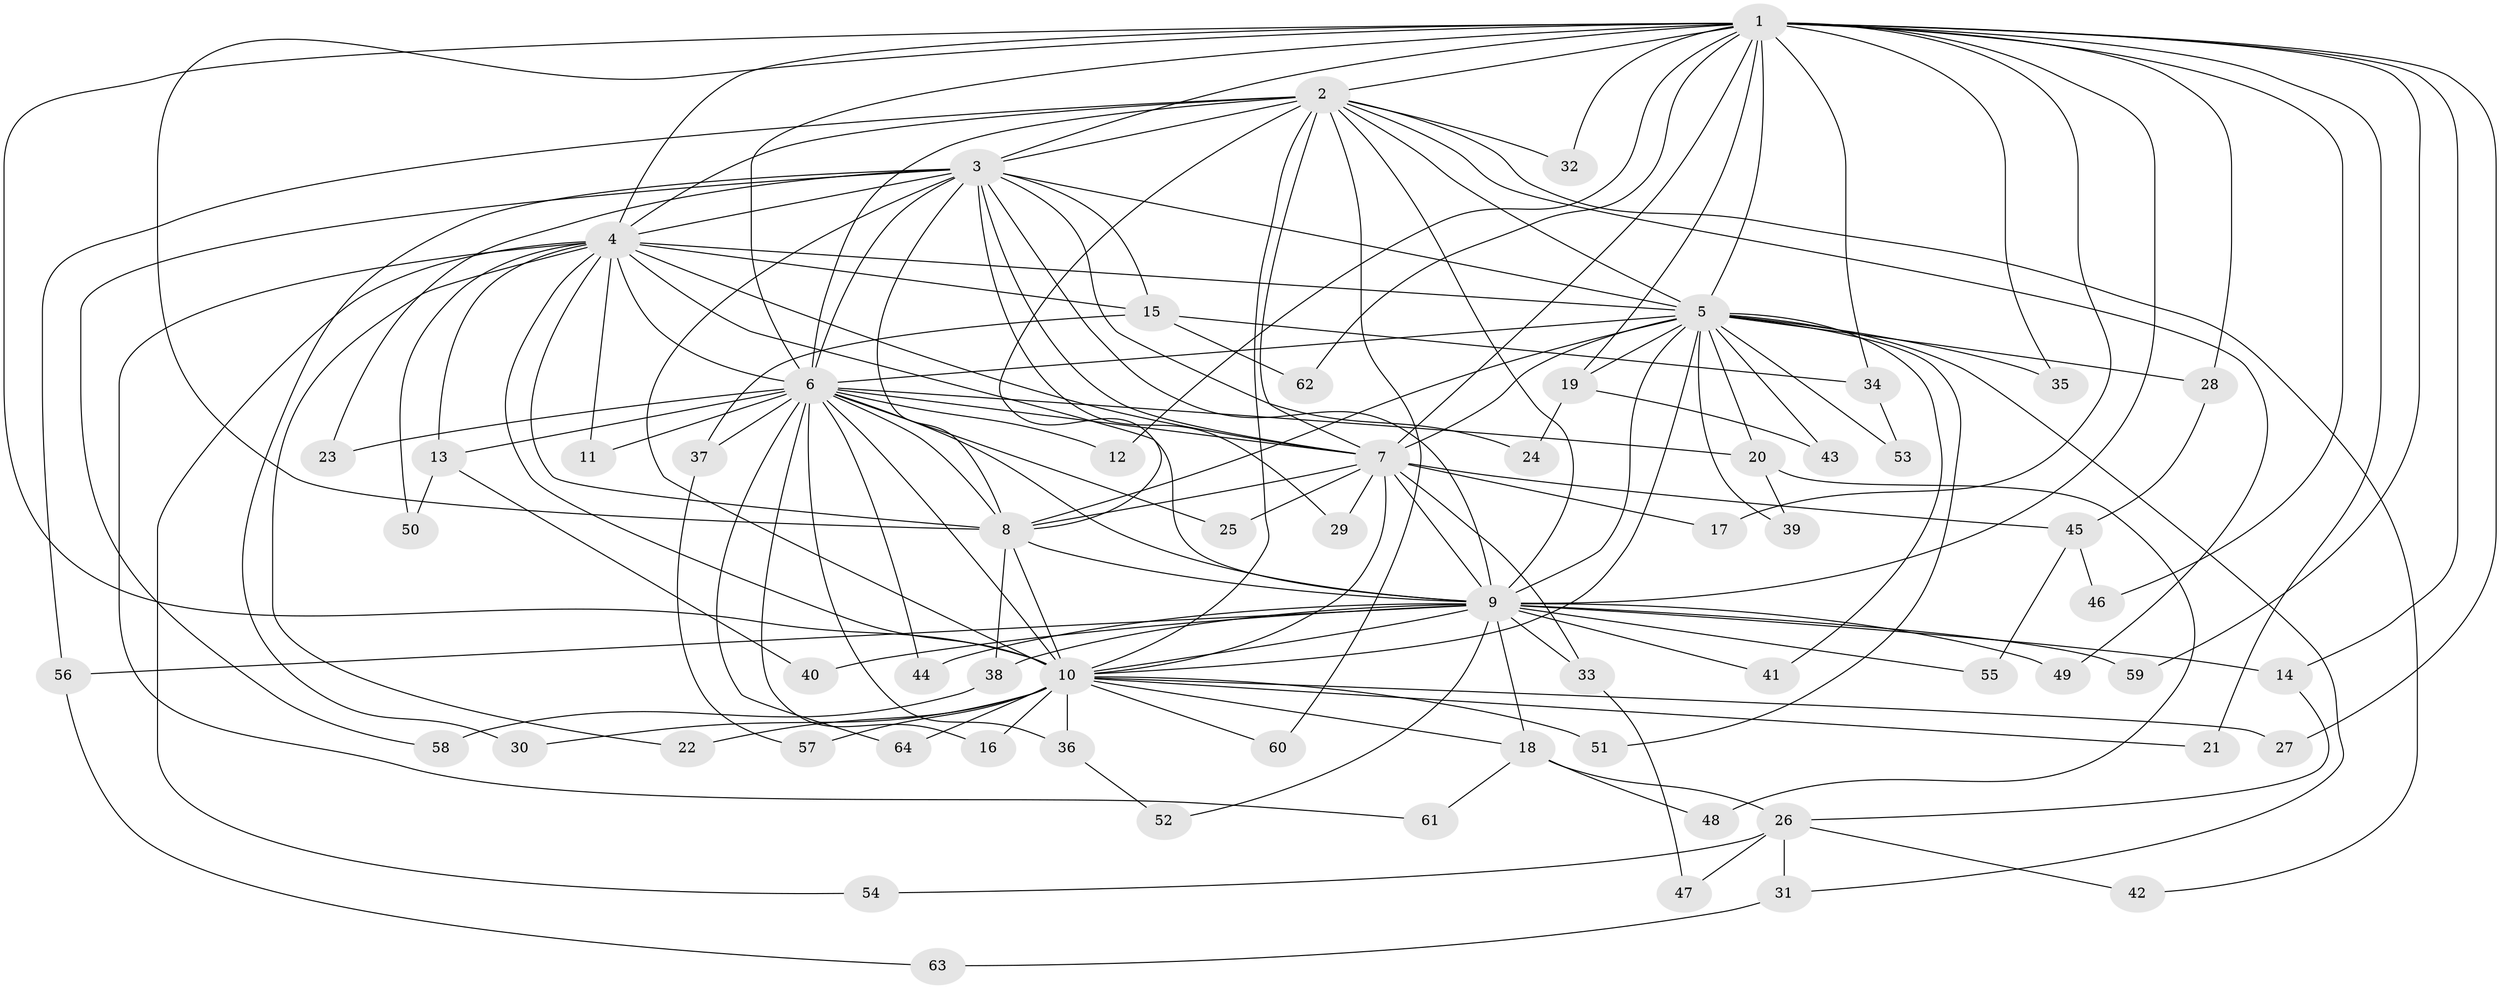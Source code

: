 // Generated by graph-tools (version 1.1) at 2025/46/03/09/25 04:46:14]
// undirected, 64 vertices, 153 edges
graph export_dot {
graph [start="1"]
  node [color=gray90,style=filled];
  1;
  2;
  3;
  4;
  5;
  6;
  7;
  8;
  9;
  10;
  11;
  12;
  13;
  14;
  15;
  16;
  17;
  18;
  19;
  20;
  21;
  22;
  23;
  24;
  25;
  26;
  27;
  28;
  29;
  30;
  31;
  32;
  33;
  34;
  35;
  36;
  37;
  38;
  39;
  40;
  41;
  42;
  43;
  44;
  45;
  46;
  47;
  48;
  49;
  50;
  51;
  52;
  53;
  54;
  55;
  56;
  57;
  58;
  59;
  60;
  61;
  62;
  63;
  64;
  1 -- 2;
  1 -- 3;
  1 -- 4;
  1 -- 5;
  1 -- 6;
  1 -- 7;
  1 -- 8;
  1 -- 9;
  1 -- 10;
  1 -- 12;
  1 -- 14;
  1 -- 17;
  1 -- 19;
  1 -- 21;
  1 -- 27;
  1 -- 28;
  1 -- 32;
  1 -- 34;
  1 -- 35;
  1 -- 46;
  1 -- 59;
  1 -- 62;
  2 -- 3;
  2 -- 4;
  2 -- 5;
  2 -- 6;
  2 -- 7;
  2 -- 8;
  2 -- 9;
  2 -- 10;
  2 -- 32;
  2 -- 42;
  2 -- 49;
  2 -- 56;
  2 -- 60;
  3 -- 4;
  3 -- 5;
  3 -- 6;
  3 -- 7;
  3 -- 8;
  3 -- 9;
  3 -- 10;
  3 -- 15;
  3 -- 23;
  3 -- 24;
  3 -- 29;
  3 -- 30;
  3 -- 58;
  4 -- 5;
  4 -- 6;
  4 -- 7;
  4 -- 8;
  4 -- 9;
  4 -- 10;
  4 -- 11;
  4 -- 13;
  4 -- 15;
  4 -- 22;
  4 -- 50;
  4 -- 54;
  4 -- 61;
  5 -- 6;
  5 -- 7;
  5 -- 8;
  5 -- 9;
  5 -- 10;
  5 -- 19;
  5 -- 20;
  5 -- 28;
  5 -- 31;
  5 -- 35;
  5 -- 39;
  5 -- 41;
  5 -- 43;
  5 -- 51;
  5 -- 53;
  6 -- 7;
  6 -- 8;
  6 -- 9;
  6 -- 10;
  6 -- 11;
  6 -- 12;
  6 -- 13;
  6 -- 16;
  6 -- 20;
  6 -- 23;
  6 -- 25;
  6 -- 36;
  6 -- 37;
  6 -- 44;
  6 -- 64;
  7 -- 8;
  7 -- 9;
  7 -- 10;
  7 -- 17;
  7 -- 25;
  7 -- 29;
  7 -- 33;
  7 -- 45;
  8 -- 9;
  8 -- 10;
  8 -- 38;
  9 -- 10;
  9 -- 14;
  9 -- 18;
  9 -- 33;
  9 -- 38;
  9 -- 40;
  9 -- 41;
  9 -- 44;
  9 -- 49;
  9 -- 52;
  9 -- 55;
  9 -- 56;
  9 -- 59;
  10 -- 16;
  10 -- 18;
  10 -- 21;
  10 -- 22;
  10 -- 27;
  10 -- 30;
  10 -- 36;
  10 -- 51;
  10 -- 57;
  10 -- 60;
  10 -- 64;
  13 -- 40;
  13 -- 50;
  14 -- 26;
  15 -- 34;
  15 -- 37;
  15 -- 62;
  18 -- 26;
  18 -- 48;
  18 -- 61;
  19 -- 24;
  19 -- 43;
  20 -- 39;
  20 -- 48;
  26 -- 31;
  26 -- 42;
  26 -- 47;
  26 -- 54;
  28 -- 45;
  31 -- 63;
  33 -- 47;
  34 -- 53;
  36 -- 52;
  37 -- 57;
  38 -- 58;
  45 -- 46;
  45 -- 55;
  56 -- 63;
}
